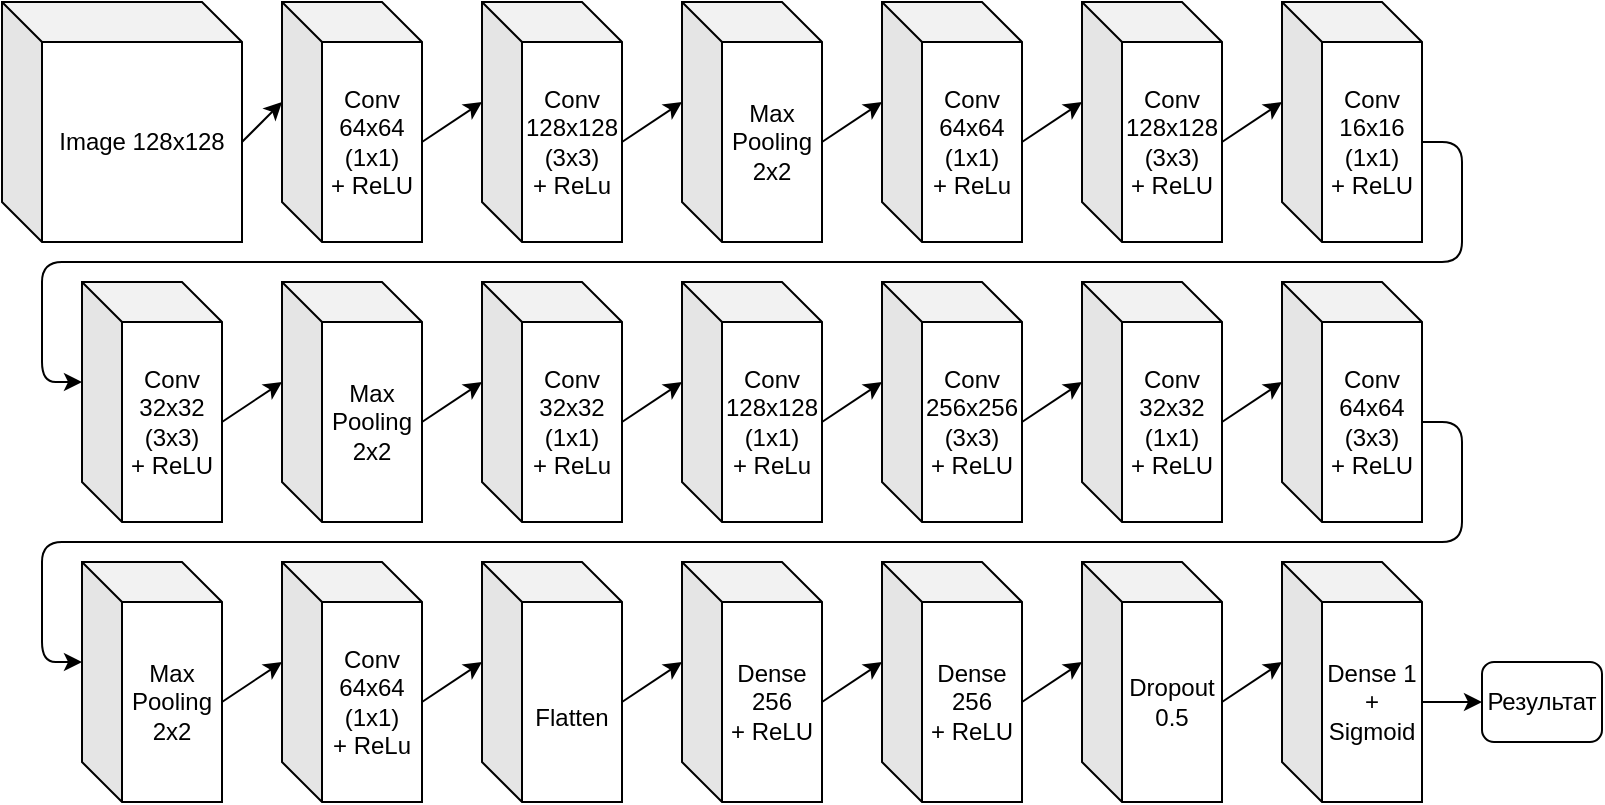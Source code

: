 <mxfile version="10.7.5" type="device"><diagram id="fRWGciAGfcaYhtr2afhY" name="Page-1"><mxGraphModel dx="914" dy="616" grid="1" gridSize="10" guides="1" tooltips="1" connect="1" arrows="1" fold="1" page="1" pageScale="1" pageWidth="827" pageHeight="1169" math="0" shadow="0"><root><mxCell id="0"/><mxCell id="1" parent="0"/><mxCell id="hhlc1SQrMWTUdMdoGlBH-1" value="Image 128x128" style="shape=cube;whiteSpace=wrap;html=1;boundedLbl=1;backgroundOutline=1;darkOpacity=0.05;darkOpacity2=0.1;" parent="1" vertex="1"><mxGeometry x="15" y="240" width="120" height="120" as="geometry"/></mxCell><mxCell id="hhlc1SQrMWTUdMdoGlBH-2" value="" style="endArrow=classic;html=1;exitX=0;exitY=0;exitDx=120;exitDy=70;exitPerimeter=0;entryX=0;entryY=0;entryDx=0;entryDy=50;entryPerimeter=0;" parent="1" source="hhlc1SQrMWTUdMdoGlBH-1" target="hhlc1SQrMWTUdMdoGlBH-3" edge="1"><mxGeometry width="50" height="50" relative="1" as="geometry"><mxPoint x="15" y="410" as="sourcePoint"/><mxPoint x="185" y="310" as="targetPoint"/></mxGeometry></mxCell><mxCell id="hhlc1SQrMWTUdMdoGlBH-3" value="Conv&lt;br&gt;64x64&lt;br&gt;(1x1)&lt;br&gt;+ ReLU&lt;br&gt;" style="shape=cube;whiteSpace=wrap;html=1;boundedLbl=1;backgroundOutline=1;darkOpacity=0.05;darkOpacity2=0.1;" parent="1" vertex="1"><mxGeometry x="155" y="240" width="70" height="120" as="geometry"/></mxCell><mxCell id="hhlc1SQrMWTUdMdoGlBH-10" value="" style="endArrow=classic;html=1;exitX=0;exitY=0;exitDx=70;exitDy=70;exitPerimeter=0;entryX=0;entryY=0;entryDx=0;entryDy=50;entryPerimeter=0;" parent="1" source="hhlc1SQrMWTUdMdoGlBH-3" edge="1"><mxGeometry width="50" height="50" relative="1" as="geometry"><mxPoint x="145" y="320" as="sourcePoint"/><mxPoint x="255" y="290" as="targetPoint"/></mxGeometry></mxCell><mxCell id="hhlc1SQrMWTUdMdoGlBH-11" value="" style="endArrow=classic;html=1;exitX=0;exitY=0;exitDx=70;exitDy=70;exitPerimeter=0;entryX=0;entryY=0;entryDx=0;entryDy=50;entryPerimeter=0;" parent="1" edge="1"><mxGeometry width="50" height="50" relative="1" as="geometry"><mxPoint x="325" y="310" as="sourcePoint"/><mxPoint x="355" y="290" as="targetPoint"/></mxGeometry></mxCell><mxCell id="hhlc1SQrMWTUdMdoGlBH-12" value="" style="endArrow=classic;html=1;exitX=0;exitY=0;exitDx=70;exitDy=70;exitPerimeter=0;entryX=0;entryY=0;entryDx=0;entryDy=50;entryPerimeter=0;" parent="1" edge="1"><mxGeometry width="50" height="50" relative="1" as="geometry"><mxPoint x="425" y="310" as="sourcePoint"/><mxPoint x="455" y="290" as="targetPoint"/></mxGeometry></mxCell><mxCell id="hhlc1SQrMWTUdMdoGlBH-13" value="" style="endArrow=classic;html=1;" parent="1" edge="1"><mxGeometry width="50" height="50" relative="1" as="geometry"><mxPoint x="705" y="310" as="sourcePoint"/><mxPoint x="55" y="430" as="targetPoint"/><Array as="points"><mxPoint x="745" y="310"/><mxPoint x="745" y="370"/><mxPoint x="35" y="370"/><mxPoint x="35" y="430"/></Array></mxGeometry></mxCell><mxCell id="hhlc1SQrMWTUdMdoGlBH-18" value="" style="endArrow=classic;html=1;exitX=0;exitY=0;exitDx=70;exitDy=70;exitPerimeter=0;entryX=0;entryY=0;entryDx=0;entryDy=50;entryPerimeter=0;" parent="1" edge="1"><mxGeometry width="50" height="50" relative="1" as="geometry"><mxPoint x="125" y="450" as="sourcePoint"/><mxPoint x="155" y="430" as="targetPoint"/></mxGeometry></mxCell><mxCell id="hhlc1SQrMWTUdMdoGlBH-20" value="Conv&lt;br&gt;16x16&lt;br&gt;(1x1)&lt;br&gt;+&amp;nbsp;ReLU&lt;br&gt;" style="shape=cube;whiteSpace=wrap;html=1;boundedLbl=1;backgroundOutline=1;darkOpacity=0.05;darkOpacity2=0.1;" parent="1" vertex="1"><mxGeometry x="655" y="240" width="70" height="120" as="geometry"/></mxCell><mxCell id="hhlc1SQrMWTUdMdoGlBH-22" value="Dense&lt;br&gt;256&lt;br&gt;+ ReLU&lt;br&gt;" style="shape=cube;whiteSpace=wrap;html=1;boundedLbl=1;backgroundOutline=1;darkOpacity=0.05;darkOpacity2=0.1;" parent="1" vertex="1"><mxGeometry x="455" y="520" width="70" height="120" as="geometry"/></mxCell><mxCell id="hhlc1SQrMWTUdMdoGlBH-23" value="Dropout&lt;br&gt;0.5&lt;br&gt;" style="shape=cube;whiteSpace=wrap;html=1;boundedLbl=1;backgroundOutline=1;darkOpacity=0.05;darkOpacity2=0.1;" parent="1" vertex="1"><mxGeometry x="555" y="520" width="70" height="120" as="geometry"/></mxCell><mxCell id="hhlc1SQrMWTUdMdoGlBH-25" value="" style="endArrow=classic;html=1;exitX=0;exitY=0;exitDx=70;exitDy=70;exitPerimeter=0;entryX=0;entryY=0;entryDx=0;entryDy=50;entryPerimeter=0;" parent="1" target="hhlc1SQrMWTUdMdoGlBH-22" edge="1"><mxGeometry width="50" height="50" relative="1" as="geometry"><mxPoint x="425" y="590" as="sourcePoint"/><mxPoint x="273" y="609" as="targetPoint"/></mxGeometry></mxCell><mxCell id="hhlc1SQrMWTUdMdoGlBH-26" value="" style="endArrow=classic;html=1;exitX=0;exitY=0;exitDx=70;exitDy=70;exitPerimeter=0;entryX=0;entryY=0;entryDx=0;entryDy=50;entryPerimeter=0;" parent="1" source="hhlc1SQrMWTUdMdoGlBH-22" target="hhlc1SQrMWTUdMdoGlBH-23" edge="1"><mxGeometry width="50" height="50" relative="1" as="geometry"><mxPoint x="265" y="620" as="sourcePoint"/><mxPoint x="283" y="619" as="targetPoint"/></mxGeometry></mxCell><mxCell id="hhlc1SQrMWTUdMdoGlBH-28" value="" style="endArrow=classic;html=1;exitX=0;exitY=0;exitDx=70;exitDy=70;exitPerimeter=0;entryX=0;entryY=0;entryDx=0;entryDy=50;entryPerimeter=0;" parent="1" source="33YD6bWkAb0telX79JrV-32" target="33YD6bWkAb0telX79JrV-37" edge="1"><mxGeometry width="50" height="50" relative="1" as="geometry"><mxPoint x="715" y="450" as="sourcePoint"/><mxPoint x="135" y="570" as="targetPoint"/><Array as="points"><mxPoint x="745" y="450"/><mxPoint x="745" y="510"/><mxPoint x="35" y="510"/><mxPoint x="35" y="570"/></Array></mxGeometry></mxCell><mxCell id="hhlc1SQrMWTUdMdoGlBH-29" value="" style="endArrow=classic;html=1;entryX=0;entryY=0.5;entryDx=0;entryDy=0;exitX=0;exitY=0;exitDx=70;exitDy=70;exitPerimeter=0;" parent="1" source="33YD6bWkAb0telX79JrV-15" target="hhlc1SQrMWTUdMdoGlBH-30" edge="1"><mxGeometry width="50" height="50" relative="1" as="geometry"><mxPoint x="795" y="660" as="sourcePoint"/><mxPoint x="655" y="590" as="targetPoint"/></mxGeometry></mxCell><mxCell id="hhlc1SQrMWTUdMdoGlBH-30" value="Результат" style="rounded=1;whiteSpace=wrap;html=1;" parent="1" vertex="1"><mxGeometry x="755" y="570" width="60" height="40" as="geometry"/></mxCell><mxCell id="33YD6bWkAb0telX79JrV-1" value="Conv&lt;br&gt;128x128&lt;br&gt;(3x3)&lt;br&gt;+ ReLu&lt;br&gt;" style="shape=cube;whiteSpace=wrap;html=1;boundedLbl=1;backgroundOutline=1;darkOpacity=0.05;darkOpacity2=0.1;" parent="1" vertex="1"><mxGeometry x="255" y="240" width="70" height="120" as="geometry"/></mxCell><mxCell id="33YD6bWkAb0telX79JrV-2" value="Max&lt;br&gt;Pooling&lt;br&gt;2x2&lt;br&gt;" style="shape=cube;whiteSpace=wrap;html=1;boundedLbl=1;backgroundOutline=1;darkOpacity=0.05;darkOpacity2=0.1;" parent="1" vertex="1"><mxGeometry x="355" y="240" width="70" height="120" as="geometry"/></mxCell><mxCell id="33YD6bWkAb0telX79JrV-3" value="Conv&lt;br&gt;64x64&lt;br&gt;(1x1)&lt;br&gt;+ ReLu&lt;br&gt;" style="shape=cube;whiteSpace=wrap;html=1;boundedLbl=1;backgroundOutline=1;darkOpacity=0.05;darkOpacity2=0.1;" parent="1" vertex="1"><mxGeometry x="455" y="240" width="70" height="120" as="geometry"/></mxCell><mxCell id="33YD6bWkAb0telX79JrV-4" value="Conv&lt;br&gt;128x128&lt;br&gt;(3x3)&lt;br&gt;+&amp;nbsp;ReLU&lt;br&gt;" style="shape=cube;whiteSpace=wrap;html=1;boundedLbl=1;backgroundOutline=1;darkOpacity=0.05;darkOpacity2=0.1;" parent="1" vertex="1"><mxGeometry x="555" y="240" width="70" height="120" as="geometry"/></mxCell><mxCell id="33YD6bWkAb0telX79JrV-6" value="" style="endArrow=classic;html=1;exitX=0;exitY=0;exitDx=70;exitDy=70;exitPerimeter=0;entryX=0;entryY=0;entryDx=0;entryDy=50;entryPerimeter=0;" parent="1" source="33YD6bWkAb0telX79JrV-3" target="33YD6bWkAb0telX79JrV-4" edge="1"><mxGeometry width="50" height="50" relative="1" as="geometry"><mxPoint x="435" y="320" as="sourcePoint"/><mxPoint x="465" y="300" as="targetPoint"/></mxGeometry></mxCell><mxCell id="33YD6bWkAb0telX79JrV-9" value="" style="endArrow=classic;html=1;exitX=0;exitY=0;exitDx=70;exitDy=70;exitPerimeter=0;entryX=0;entryY=0;entryDx=0;entryDy=50;entryPerimeter=0;" parent="1" edge="1"><mxGeometry width="50" height="50" relative="1" as="geometry"><mxPoint x="225" y="450" as="sourcePoint"/><mxPoint x="255" y="430" as="targetPoint"/></mxGeometry></mxCell><mxCell id="33YD6bWkAb0telX79JrV-10" value="" style="endArrow=classic;html=1;exitX=0;exitY=0;exitDx=70;exitDy=70;exitPerimeter=0;entryX=0;entryY=0;entryDx=0;entryDy=50;entryPerimeter=0;" parent="1" edge="1"><mxGeometry width="50" height="50" relative="1" as="geometry"><mxPoint x="325" y="450" as="sourcePoint"/><mxPoint x="355" y="430" as="targetPoint"/></mxGeometry></mxCell><mxCell id="33YD6bWkAb0telX79JrV-11" value="Conv&lt;br&gt;32x32&lt;br&gt;(1x1)&lt;br&gt;+ ReLu&lt;br&gt;" style="shape=cube;whiteSpace=wrap;html=1;boundedLbl=1;backgroundOutline=1;darkOpacity=0.05;darkOpacity2=0.1;" parent="1" vertex="1"><mxGeometry x="255" y="380" width="70" height="120" as="geometry"/></mxCell><mxCell id="33YD6bWkAb0telX79JrV-15" value="Dense 1&lt;br&gt;+ Sigmoid&lt;br&gt;" style="shape=cube;whiteSpace=wrap;html=1;boundedLbl=1;backgroundOutline=1;darkOpacity=0.05;darkOpacity2=0.1;" parent="1" vertex="1"><mxGeometry x="655" y="520" width="70" height="120" as="geometry"/></mxCell><mxCell id="33YD6bWkAb0telX79JrV-16" value="" style="endArrow=classic;html=1;exitX=0;exitY=0;exitDx=70;exitDy=70;exitPerimeter=0;entryX=0;entryY=0;entryDx=0;entryDy=50;entryPerimeter=0;" parent="1" source="hhlc1SQrMWTUdMdoGlBH-23" target="33YD6bWkAb0telX79JrV-15" edge="1"><mxGeometry width="50" height="50" relative="1" as="geometry"><mxPoint x="625" y="590" as="sourcePoint"/><mxPoint x="473" y="609" as="targetPoint"/></mxGeometry></mxCell><mxCell id="33YD6bWkAb0telX79JrV-18" value="Max&lt;br&gt;Pooling&lt;br&gt;2x2&lt;br&gt;" style="shape=cube;whiteSpace=wrap;html=1;boundedLbl=1;backgroundOutline=1;darkOpacity=0.05;darkOpacity2=0.1;" parent="1" vertex="1"><mxGeometry x="155" y="380" width="70" height="120" as="geometry"/></mxCell><mxCell id="33YD6bWkAb0telX79JrV-19" value="Conv&lt;br&gt;32x32&lt;br&gt;(3x3)&lt;br&gt;+ ReLU&lt;br&gt;" style="shape=cube;whiteSpace=wrap;html=1;boundedLbl=1;backgroundOutline=1;darkOpacity=0.05;darkOpacity2=0.1;" parent="1" vertex="1"><mxGeometry x="55" y="380" width="70" height="120" as="geometry"/></mxCell><mxCell id="33YD6bWkAb0telX79JrV-21" value="" style="endArrow=classic;html=1;exitX=0;exitY=0;exitDx=70;exitDy=70;exitPerimeter=0;entryX=0;entryY=0;entryDx=0;entryDy=50;entryPerimeter=0;" parent="1" source="33YD6bWkAb0telX79JrV-4" target="hhlc1SQrMWTUdMdoGlBH-20" edge="1"><mxGeometry width="50" height="50" relative="1" as="geometry"><mxPoint x="435" y="320" as="sourcePoint"/><mxPoint x="465" y="300" as="targetPoint"/></mxGeometry></mxCell><mxCell id="33YD6bWkAb0telX79JrV-22" value="Dense&lt;br&gt;256&lt;br&gt;+ ReLU&lt;br&gt;" style="shape=cube;whiteSpace=wrap;html=1;boundedLbl=1;backgroundOutline=1;darkOpacity=0.05;darkOpacity2=0.1;" parent="1" vertex="1"><mxGeometry x="355" y="520" width="70" height="120" as="geometry"/></mxCell><mxCell id="33YD6bWkAb0telX79JrV-23" value="" style="endArrow=classic;html=1;exitX=0;exitY=0;exitDx=70;exitDy=70;exitPerimeter=0;entryX=0;entryY=0;entryDx=0;entryDy=50;entryPerimeter=0;" parent="1" source="33YD6bWkAb0telX79JrV-24" target="33YD6bWkAb0telX79JrV-22" edge="1"><mxGeometry width="50" height="50" relative="1" as="geometry"><mxPoint x="325" y="590" as="sourcePoint"/><mxPoint x="263" y="599" as="targetPoint"/></mxGeometry></mxCell><mxCell id="33YD6bWkAb0telX79JrV-24" value="&lt;br&gt;Flatten&lt;br&gt;" style="shape=cube;whiteSpace=wrap;html=1;boundedLbl=1;backgroundOutline=1;darkOpacity=0.05;darkOpacity2=0.1;" parent="1" vertex="1"><mxGeometry x="255" y="520" width="70" height="120" as="geometry"/></mxCell><mxCell id="33YD6bWkAb0telX79JrV-27" value="Conv&lt;br&gt;32x32&lt;br&gt;(1x1)&lt;br&gt;+&amp;nbsp;ReLU&lt;br&gt;" style="shape=cube;whiteSpace=wrap;html=1;boundedLbl=1;backgroundOutline=1;darkOpacity=0.05;darkOpacity2=0.1;" parent="1" vertex="1"><mxGeometry x="555" y="380" width="70" height="120" as="geometry"/></mxCell><mxCell id="33YD6bWkAb0telX79JrV-28" value="Conv&lt;br&gt;128x128&lt;br&gt;(1x1)&lt;br&gt;+ ReLu&lt;br&gt;" style="shape=cube;whiteSpace=wrap;html=1;boundedLbl=1;backgroundOutline=1;darkOpacity=0.05;darkOpacity2=0.1;" parent="1" vertex="1"><mxGeometry x="355" y="380" width="70" height="120" as="geometry"/></mxCell><mxCell id="33YD6bWkAb0telX79JrV-29" value="Conv&lt;br&gt;256x256&lt;br&gt;(3x3)&lt;br&gt;+&amp;nbsp;ReLU&lt;br&gt;" style="shape=cube;whiteSpace=wrap;html=1;boundedLbl=1;backgroundOutline=1;darkOpacity=0.05;darkOpacity2=0.1;" parent="1" vertex="1"><mxGeometry x="455" y="380" width="70" height="120" as="geometry"/></mxCell><mxCell id="33YD6bWkAb0telX79JrV-30" value="" style="endArrow=classic;html=1;exitX=0;exitY=0;exitDx=70;exitDy=70;exitPerimeter=0;entryX=0;entryY=0;entryDx=0;entryDy=50;entryPerimeter=0;" parent="1" source="33YD6bWkAb0telX79JrV-28" target="33YD6bWkAb0telX79JrV-29" edge="1"><mxGeometry width="50" height="50" relative="1" as="geometry"><mxPoint x="335" y="460" as="sourcePoint"/><mxPoint x="365" y="440" as="targetPoint"/></mxGeometry></mxCell><mxCell id="33YD6bWkAb0telX79JrV-31" value="" style="endArrow=classic;html=1;exitX=0;exitY=0;exitDx=70;exitDy=70;exitPerimeter=0;entryX=0;entryY=0;entryDx=0;entryDy=50;entryPerimeter=0;" parent="1" source="33YD6bWkAb0telX79JrV-29" target="33YD6bWkAb0telX79JrV-27" edge="1"><mxGeometry width="50" height="50" relative="1" as="geometry"><mxPoint x="335" y="460" as="sourcePoint"/><mxPoint x="365" y="440" as="targetPoint"/></mxGeometry></mxCell><mxCell id="33YD6bWkAb0telX79JrV-32" value="Conv&lt;br&gt;64x64&lt;br&gt;(3x3)&lt;br&gt;+ ReLU&lt;br&gt;" style="shape=cube;whiteSpace=wrap;html=1;boundedLbl=1;backgroundOutline=1;darkOpacity=0.05;darkOpacity2=0.1;" parent="1" vertex="1"><mxGeometry x="655" y="380" width="70" height="120" as="geometry"/></mxCell><mxCell id="33YD6bWkAb0telX79JrV-34" value="" style="endArrow=classic;html=1;exitX=0;exitY=0;exitDx=70;exitDy=70;exitPerimeter=0;entryX=0;entryY=0;entryDx=0;entryDy=50;entryPerimeter=0;" parent="1" source="33YD6bWkAb0telX79JrV-27" target="33YD6bWkAb0telX79JrV-32" edge="1"><mxGeometry width="50" height="50" relative="1" as="geometry"><mxPoint x="535" y="460" as="sourcePoint"/><mxPoint x="565" y="440" as="targetPoint"/></mxGeometry></mxCell><mxCell id="33YD6bWkAb0telX79JrV-35" value="" style="endArrow=classic;html=1;exitX=0;exitY=0;exitDx=70;exitDy=70;exitPerimeter=0;entryX=0;entryY=0;entryDx=0;entryDy=50;entryPerimeter=0;" parent="1" edge="1"><mxGeometry width="50" height="50" relative="1" as="geometry"><mxPoint x="125" y="590" as="sourcePoint"/><mxPoint x="155" y="570" as="targetPoint"/></mxGeometry></mxCell><mxCell id="33YD6bWkAb0telX79JrV-36" value="Conv&lt;br&gt;64x64&lt;br&gt;(1x1)&lt;br&gt;+ ReLu&lt;br&gt;" style="shape=cube;whiteSpace=wrap;html=1;boundedLbl=1;backgroundOutline=1;darkOpacity=0.05;darkOpacity2=0.1;" parent="1" vertex="1"><mxGeometry x="155" y="520" width="70" height="120" as="geometry"/></mxCell><mxCell id="33YD6bWkAb0telX79JrV-37" value="Max&lt;br&gt;Pooling&lt;br&gt;2x2&lt;br&gt;" style="shape=cube;whiteSpace=wrap;html=1;boundedLbl=1;backgroundOutline=1;darkOpacity=0.05;darkOpacity2=0.1;" parent="1" vertex="1"><mxGeometry x="55" y="520" width="70" height="120" as="geometry"/></mxCell><mxCell id="33YD6bWkAb0telX79JrV-38" value="" style="endArrow=classic;html=1;exitX=0;exitY=0;exitDx=70;exitDy=70;exitPerimeter=0;entryX=0;entryY=0;entryDx=0;entryDy=50;entryPerimeter=0;" parent="1" source="33YD6bWkAb0telX79JrV-36" target="33YD6bWkAb0telX79JrV-24" edge="1"><mxGeometry width="50" height="50" relative="1" as="geometry"><mxPoint x="135" y="600" as="sourcePoint"/><mxPoint x="165" y="580" as="targetPoint"/></mxGeometry></mxCell></root></mxGraphModel></diagram></mxfile>